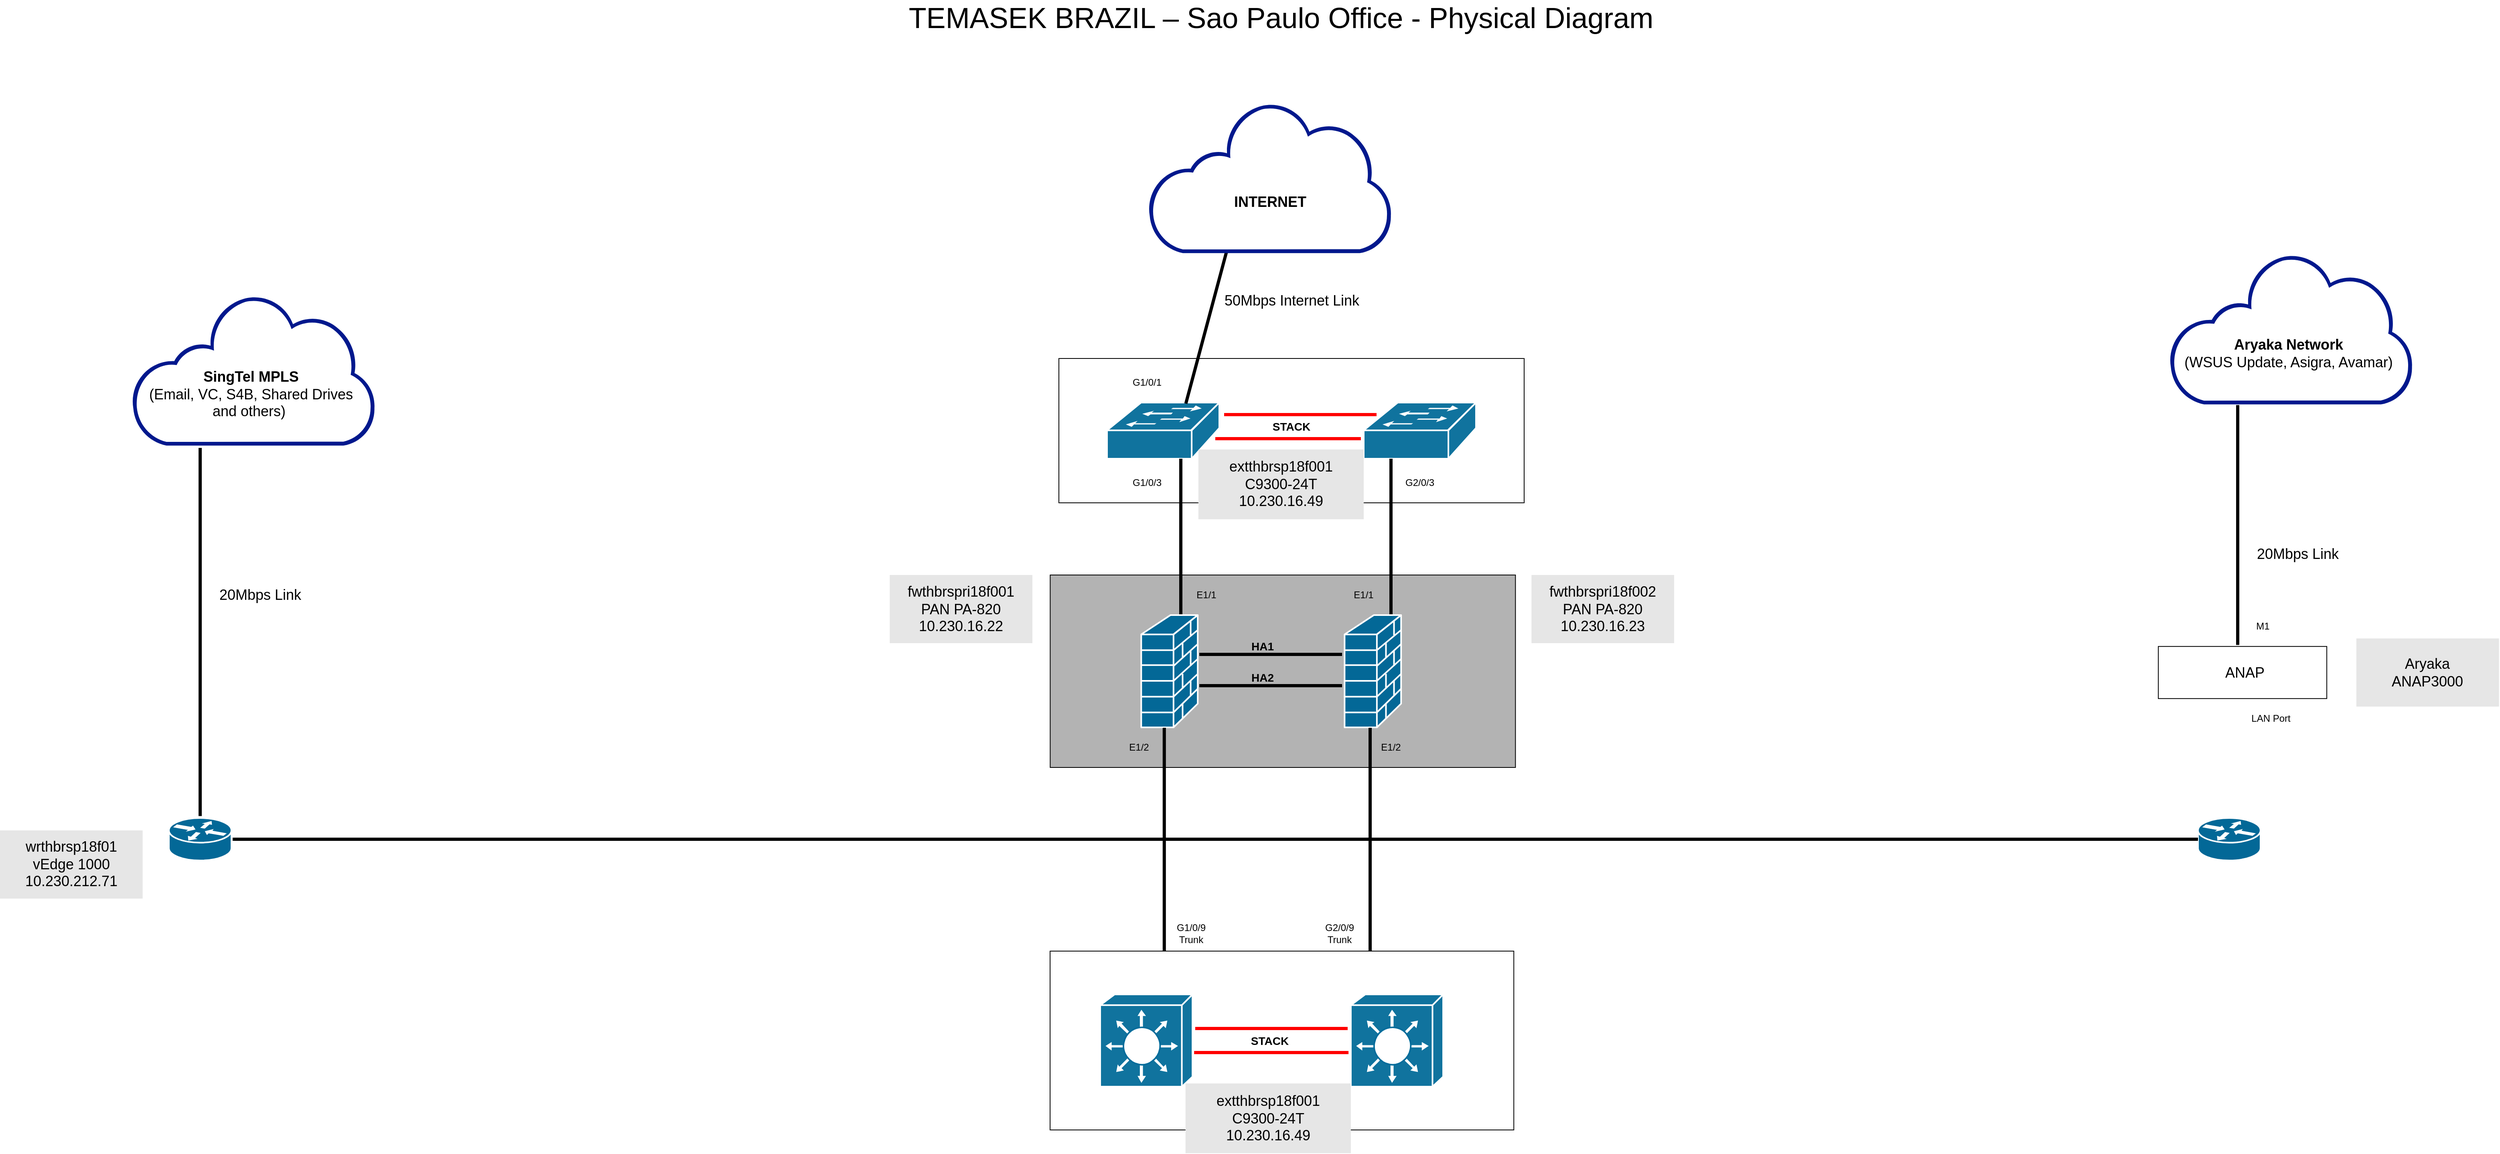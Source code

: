 <mxfile version="21.3.7" type="github">
  <diagram name="Page-1" id="c37626ed-c26b-45fb-9056-f9ebc6bb27b6">
    <mxGraphModel dx="6116" dy="2570" grid="1" gridSize="10" guides="1" tooltips="1" connect="1" arrows="1" fold="1" page="1" pageScale="1" pageWidth="1100" pageHeight="850" background="none" math="0" shadow="0">
      <root>
        <mxCell id="0" />
        <mxCell id="1" style="" parent="0" />
        <mxCell id="vTYYTcCQBsunpqbKioIv-38" value="" style="whiteSpace=wrap;html=1;" vertex="1" parent="1">
          <mxGeometry x="1100.57" y="-30.9" width="210" height="65" as="geometry" />
        </mxCell>
        <mxCell id="zVsSm3GNM5P4r3RZKPwx-50" value="" style="whiteSpace=wrap;html=1;fillColor=#B3B3B3;" parent="1" vertex="1">
          <mxGeometry x="-280.83" y="-120" width="580" height="240" as="geometry" />
        </mxCell>
        <mxCell id="zVsSm3GNM5P4r3RZKPwx-32" value="" style="whiteSpace=wrap;html=1;" parent="1" vertex="1">
          <mxGeometry x="-270" y="-390" width="580" height="180" as="geometry" />
        </mxCell>
        <mxCell id="zVsSm3GNM5P4r3RZKPwx-3" value="" style="shape=mxgraph.cisco.switches.workgroup_switch;html=1;dashed=0;fillColor=#10739E;strokeColor=#ffffff;strokeWidth=2;verticalLabelPosition=bottom;verticalAlign=top;fontFamily=Helvetica;fontSize=36;fontColor=#FFB366" parent="1" vertex="1">
          <mxGeometry x="-210" y="-335" width="140" height="70" as="geometry" />
        </mxCell>
        <mxCell id="zVsSm3GNM5P4r3RZKPwx-8" value="" style="shape=mxgraph.cisco.security.firewall;html=1;pointerEvents=1;dashed=0;fillColor=#036897;strokeColor=#ffffff;strokeWidth=2;verticalLabelPosition=bottom;verticalAlign=top;align=center;outlineConnect=0;" parent="1" vertex="1">
          <mxGeometry x="-167.34" y="-70" width="70.43" height="140" as="geometry" />
        </mxCell>
        <mxCell id="zVsSm3GNM5P4r3RZKPwx-12" value="G1/0/1" style="text;strokeColor=none;align=center;fillColor=none;html=1;verticalAlign=middle;whiteSpace=wrap;rounded=0;" parent="1" vertex="1">
          <mxGeometry x="-190" y="-375" width="60" height="30" as="geometry" />
        </mxCell>
        <mxCell id="zVsSm3GNM5P4r3RZKPwx-13" value="G1/0/3" style="text;strokeColor=none;align=center;fillColor=none;html=1;verticalAlign=middle;whiteSpace=wrap;rounded=0;" parent="1" vertex="1">
          <mxGeometry x="-190" y="-250" width="60" height="30" as="geometry" />
        </mxCell>
        <mxCell id="zVsSm3GNM5P4r3RZKPwx-19" value="G2/0/3" style="text;strokeColor=none;align=center;fillColor=none;html=1;verticalAlign=middle;whiteSpace=wrap;rounded=0;" parent="1" vertex="1">
          <mxGeometry x="150" y="-250" width="60" height="30" as="geometry" />
        </mxCell>
        <mxCell id="zVsSm3GNM5P4r3RZKPwx-24" value="" style="line;html=1;strokeColor=#FF0000;fillColor=#FF0000;" parent="1" vertex="1">
          <mxGeometry x="-75" y="-295" width="181.45" height="10" as="geometry" />
        </mxCell>
        <mxCell id="zVsSm3GNM5P4r3RZKPwx-26" value="" style="shape=mxgraph.cisco.switches.workgroup_switch;html=1;dashed=0;fillColor=#10739E;strokeColor=#ffffff;strokeWidth=2;verticalLabelPosition=bottom;verticalAlign=top;fontFamily=Helvetica;fontSize=36;fontColor=#FFB366" parent="1" vertex="1">
          <mxGeometry x="110" y="-335" width="140" height="70" as="geometry" />
        </mxCell>
        <mxCell id="zVsSm3GNM5P4r3RZKPwx-27" value="" style="line;html=1;strokeColor=#FF0000;fillColor=#FF0000;" parent="1" vertex="1">
          <mxGeometry x="-64" y="-325" width="190" height="10" as="geometry" />
        </mxCell>
        <mxCell id="zVsSm3GNM5P4r3RZKPwx-28" value="&lt;b&gt;&lt;font style=&quot;font-size: 14px;&quot;&gt;STACK&lt;/font&gt;&lt;/b&gt;" style="text;strokeColor=none;align=center;fillColor=none;html=1;verticalAlign=middle;whiteSpace=wrap;rounded=0;" parent="1" vertex="1">
          <mxGeometry x="-10" y="-320" width="60" height="30" as="geometry" />
        </mxCell>
        <mxCell id="zVsSm3GNM5P4r3RZKPwx-29" value="&lt;font style=&quot;font-size: 36px;&quot;&gt;TEMASEK BRAZIL – Sao Paulo Office - Physical Diagram&lt;/font&gt;" style="text;strokeColor=none;align=center;fillColor=none;html=1;verticalAlign=middle;whiteSpace=wrap;rounded=0;" parent="1" vertex="1">
          <mxGeometry x="-498.05" y="-830" width="1010" height="30" as="geometry" />
        </mxCell>
        <mxCell id="zVsSm3GNM5P4r3RZKPwx-46" value="" style="line;html=1;strokeColor=#000000;fillColor=#FF0000;rotation=-75;" parent="1" vertex="1">
          <mxGeometry x="-185.08" y="-434.34" width="197.91" height="10" as="geometry" />
        </mxCell>
        <mxCell id="zVsSm3GNM5P4r3RZKPwx-42" value="" style="line;html=1;strokeColor=#000000;fillColor=#FF0000;rotation=-90;" parent="1" vertex="1">
          <mxGeometry x="46" y="-172" width="196" height="10" as="geometry" />
        </mxCell>
        <mxCell id="zVsSm3GNM5P4r3RZKPwx-43" value="&lt;font style=&quot;font-size: 18px;&quot;&gt;extthbrsp18f001&lt;br&gt;C9300-24T&lt;br&gt;10.230.16.49&lt;/font&gt;" style="text;strokeColor=none;align=center;fillColor=#E6E6E6;html=1;verticalAlign=middle;whiteSpace=wrap;rounded=0;" parent="1" vertex="1">
          <mxGeometry x="-96.11" y="-276.5" width="206.11" height="87" as="geometry" />
        </mxCell>
        <mxCell id="zVsSm3GNM5P4r3RZKPwx-52" value="" style="shape=mxgraph.cisco.security.firewall;html=1;pointerEvents=1;dashed=0;fillColor=#036897;strokeColor=#ffffff;strokeWidth=2;verticalLabelPosition=bottom;verticalAlign=top;align=center;outlineConnect=0;" parent="1" vertex="1">
          <mxGeometry x="86.17" y="-70" width="70.43" height="140" as="geometry" />
        </mxCell>
        <mxCell id="zVsSm3GNM5P4r3RZKPwx-53" value="" style="line;html=1;strokeColor=#000000;fillColor=#FF0000;rotation=-90;" parent="1" vertex="1">
          <mxGeometry x="-215" y="-173" width="194" height="10" as="geometry" />
        </mxCell>
        <mxCell id="zVsSm3GNM5P4r3RZKPwx-55" value="&lt;font style=&quot;font-size: 18px;&quot;&gt;fwthbrspri18f002&lt;br&gt;PAN PA-820&lt;br&gt;10.230.16.23&lt;/font&gt;" style="text;strokeColor=none;align=center;fillColor=#E6E6E6;html=1;verticalAlign=middle;whiteSpace=wrap;rounded=0;" parent="1" vertex="1">
          <mxGeometry x="319.17" y="-120" width="177.83" height="85" as="geometry" />
        </mxCell>
        <mxCell id="zVsSm3GNM5P4r3RZKPwx-56" value="&lt;font style=&quot;font-size: 18px;&quot;&gt;fwthbrspri18f001&lt;br&gt;PAN PA-820&lt;br&gt;10.230.16.22&lt;/font&gt;" style="text;strokeColor=none;align=center;fillColor=#E6E6E6;html=1;verticalAlign=middle;whiteSpace=wrap;rounded=0;" parent="1" vertex="1">
          <mxGeometry x="-480.83" y="-120" width="177.83" height="85" as="geometry" />
        </mxCell>
        <mxCell id="vTYYTcCQBsunpqbKioIv-1" value="&lt;font style=&quot;font-size: 18px;&quot;&gt;50Mbps Internet Link&lt;/font&gt;" style="text;strokeColor=none;align=center;fillColor=none;html=1;verticalAlign=middle;whiteSpace=wrap;rounded=0;" vertex="1" parent="1">
          <mxGeometry x="-78.41" y="-477" width="197.17" height="30" as="geometry" />
        </mxCell>
        <mxCell id="vTYYTcCQBsunpqbKioIv-4" value="E1/1" style="text;strokeColor=none;align=center;fillColor=none;html=1;verticalAlign=middle;whiteSpace=wrap;rounded=0;" vertex="1" parent="1">
          <mxGeometry x="-116.12" y="-110" width="60" height="30" as="geometry" />
        </mxCell>
        <mxCell id="vTYYTcCQBsunpqbKioIv-5" value="E1/2" style="text;strokeColor=none;align=center;fillColor=none;html=1;verticalAlign=middle;whiteSpace=wrap;rounded=0;" vertex="1" parent="1">
          <mxGeometry x="-200" y="80" width="60" height="30" as="geometry" />
        </mxCell>
        <mxCell id="vTYYTcCQBsunpqbKioIv-8" value="E1/1" style="text;strokeColor=none;align=center;fillColor=none;html=1;verticalAlign=middle;whiteSpace=wrap;rounded=0;" vertex="1" parent="1">
          <mxGeometry x="80.0" y="-110" width="60" height="30" as="geometry" />
        </mxCell>
        <mxCell id="vTYYTcCQBsunpqbKioIv-9" value="E1/2" style="text;strokeColor=none;align=center;fillColor=none;html=1;verticalAlign=middle;whiteSpace=wrap;rounded=0;" vertex="1" parent="1">
          <mxGeometry x="114.0" y="80" width="60" height="30" as="geometry" />
        </mxCell>
        <mxCell id="vTYYTcCQBsunpqbKioIv-10" value="" style="line;html=1;strokeColor=#000000;fillColor=#FF0000;rotation=-180;" vertex="1" parent="1">
          <mxGeometry x="-94.91" y="-26" width="177.92" height="10" as="geometry" />
        </mxCell>
        <mxCell id="vTYYTcCQBsunpqbKioIv-11" value="" style="line;html=1;strokeColor=#000000;fillColor=#FF0000;rotation=-180;" vertex="1" parent="1">
          <mxGeometry x="-94.91" y="13" width="177.92" height="10" as="geometry" />
        </mxCell>
        <mxCell id="vTYYTcCQBsunpqbKioIv-12" value="&lt;b&gt;&lt;font style=&quot;font-size: 14px;&quot;&gt;HA1&lt;/font&gt;&lt;/b&gt;" style="text;strokeColor=none;align=center;fillColor=none;html=1;verticalAlign=middle;whiteSpace=wrap;rounded=0;" vertex="1" parent="1">
          <mxGeometry x="-46.41" y="-46" width="60" height="30" as="geometry" />
        </mxCell>
        <mxCell id="vTYYTcCQBsunpqbKioIv-13" value="&lt;b&gt;&lt;font style=&quot;font-size: 14px;&quot;&gt;HA2&lt;/font&gt;&lt;/b&gt;" style="text;strokeColor=none;align=center;fillColor=none;html=1;verticalAlign=middle;whiteSpace=wrap;rounded=0;" vertex="1" parent="1">
          <mxGeometry x="-46.41" y="-7" width="60" height="30" as="geometry" />
        </mxCell>
        <mxCell id="vTYYTcCQBsunpqbKioIv-14" value="&lt;font style=&quot;font-size: 18px;&quot;&gt;&lt;b&gt;INTERNET&lt;/b&gt;&lt;/font&gt;" style="text;strokeColor=none;align=center;fillColor=none;html=1;verticalAlign=middle;whiteSpace=wrap;rounded=0;" vertex="1" parent="1">
          <mxGeometry x="-104.53" y="-600" width="197.17" height="30" as="geometry" />
        </mxCell>
        <mxCell id="vTYYTcCQBsunpqbKioIv-16" value="" style="whiteSpace=wrap;html=1;" vertex="1" parent="1">
          <mxGeometry x="-280.96" y="349" width="578.08" height="223" as="geometry" />
        </mxCell>
        <mxCell id="vTYYTcCQBsunpqbKioIv-17" value="" style="line;html=1;strokeColor=#000000;fillColor=#FF0000;rotation=-90;" vertex="1" parent="1">
          <mxGeometry x="-277.63" y="204.52" width="278.03" height="10" as="geometry" />
        </mxCell>
        <mxCell id="vTYYTcCQBsunpqbKioIv-22" value="" style="shape=mxgraph.cisco.switches.layer_3_switch;html=1;dashed=0;fillColor=#10739E;strokeColor=#ffffff;strokeWidth=2;verticalLabelPosition=bottom;verticalAlign=top;fontFamily=Helvetica;fontSize=36;fontColor=#FFB366" vertex="1" parent="1">
          <mxGeometry x="-218.5" y="403" width="115.08" height="115" as="geometry" />
        </mxCell>
        <mxCell id="vTYYTcCQBsunpqbKioIv-23" value="" style="shape=mxgraph.cisco.switches.layer_3_switch;html=1;dashed=0;fillColor=#10739E;strokeColor=#ffffff;strokeWidth=2;verticalLabelPosition=bottom;verticalAlign=top;fontFamily=Helvetica;fontSize=36;fontColor=#FFB366" vertex="1" parent="1">
          <mxGeometry x="93.96" y="403" width="115.08" height="115" as="geometry" />
        </mxCell>
        <mxCell id="vTYYTcCQBsunpqbKioIv-24" value="" style="line;html=1;strokeColor=#FF0000;fillColor=#FF0000;" vertex="1" parent="1">
          <mxGeometry x="-101.42" y="470.5" width="192.46" height="10" as="geometry" />
        </mxCell>
        <mxCell id="vTYYTcCQBsunpqbKioIv-25" value="" style="line;html=1;strokeColor=#FF0000;fillColor=#FF0000;" vertex="1" parent="1">
          <mxGeometry x="-100.03" y="440.5" width="190" height="10" as="geometry" />
        </mxCell>
        <mxCell id="vTYYTcCQBsunpqbKioIv-26" value="&lt;b&gt;&lt;font style=&quot;font-size: 14px;&quot;&gt;STACK&lt;/font&gt;&lt;/b&gt;" style="text;strokeColor=none;align=center;fillColor=none;html=1;verticalAlign=middle;whiteSpace=wrap;rounded=0;" vertex="1" parent="1">
          <mxGeometry x="-37.19" y="445.5" width="60" height="30" as="geometry" />
        </mxCell>
        <mxCell id="vTYYTcCQBsunpqbKioIv-27" value="G1/0/9&lt;br&gt;Trunk" style="text;strokeColor=none;align=center;fillColor=none;html=1;verticalAlign=middle;whiteSpace=wrap;rounded=0;" vertex="1" parent="1">
          <mxGeometry x="-135" y="312" width="60" height="30" as="geometry" />
        </mxCell>
        <mxCell id="vTYYTcCQBsunpqbKioIv-29" value="" style="line;html=1;strokeColor=#000000;fillColor=#FF0000;rotation=-90;" vertex="1" parent="1">
          <mxGeometry x="-21" y="204.52" width="278.03" height="10" as="geometry" />
        </mxCell>
        <mxCell id="vTYYTcCQBsunpqbKioIv-30" value="G2/0/9&lt;br&gt;Trunk" style="text;strokeColor=none;align=center;fillColor=none;html=1;verticalAlign=middle;whiteSpace=wrap;rounded=0;" vertex="1" parent="1">
          <mxGeometry x="50" y="312" width="60" height="30" as="geometry" />
        </mxCell>
        <mxCell id="vTYYTcCQBsunpqbKioIv-32" value="&lt;font style=&quot;font-size: 18px;&quot;&gt;extthbrsp18f001&lt;br&gt;C9300-24T&lt;br&gt;10.230.16.49&lt;/font&gt;" style="text;strokeColor=none;align=center;fillColor=#E6E6E6;html=1;verticalAlign=middle;whiteSpace=wrap;rounded=0;" vertex="1" parent="1">
          <mxGeometry x="-112.15" y="514" width="206.11" height="87" as="geometry" />
        </mxCell>
        <mxCell id="vTYYTcCQBsunpqbKioIv-33" value="" style="sketch=0;aspect=fixed;pointerEvents=1;shadow=0;dashed=0;html=1;strokeColor=none;labelPosition=center;verticalLabelPosition=bottom;verticalAlign=top;align=center;fillColor=#00188D;shape=mxgraph.mscae.enterprise.internet_hollow" vertex="1" parent="1">
          <mxGeometry x="1113.66" y="-521.4" width="304.19" height="188.6" as="geometry" />
        </mxCell>
        <mxCell id="vTYYTcCQBsunpqbKioIv-34" value="&lt;font style=&quot;font-size: 18px;&quot;&gt;&lt;b&gt;Aryaka Network&lt;/b&gt;&lt;br&gt;(WSUS Update, Asigra, Avamar)&lt;br&gt;&lt;/font&gt;" style="text;strokeColor=none;align=center;fillColor=none;html=1;verticalAlign=middle;whiteSpace=wrap;rounded=0;" vertex="1" parent="1">
          <mxGeometry x="1117.66" y="-411.4" width="290" height="30" as="geometry" />
        </mxCell>
        <mxCell id="vTYYTcCQBsunpqbKioIv-35" value="" style="sketch=0;aspect=fixed;pointerEvents=1;shadow=0;dashed=0;html=1;strokeColor=none;labelPosition=center;verticalLabelPosition=bottom;verticalAlign=top;align=center;fillColor=#00188D;shape=mxgraph.mscae.enterprise.internet_hollow" vertex="1" parent="1">
          <mxGeometry x="-159.28" y="-710" width="304.19" height="188.6" as="geometry" />
        </mxCell>
        <mxCell id="vTYYTcCQBsunpqbKioIv-37" value="&lt;font style=&quot;font-size: 18px;&quot;&gt;ANAP&lt;/font&gt;" style="text;strokeColor=none;align=center;fillColor=none;html=1;verticalAlign=middle;whiteSpace=wrap;rounded=0;shadow=1;" vertex="1" parent="1">
          <mxGeometry x="1110.08" y="-13.4" width="197.17" height="30" as="geometry" />
        </mxCell>
        <mxCell id="vTYYTcCQBsunpqbKioIv-40" value="" style="line;html=1;strokeColor=#000000;fillColor=#FF0000;rotation=-90;" vertex="1" parent="1">
          <mxGeometry x="1050" y="-187.31" width="299.06" height="10" as="geometry" />
        </mxCell>
        <mxCell id="vTYYTcCQBsunpqbKioIv-41" value="&lt;font style=&quot;font-size: 18px;&quot;&gt;20Mbps Link&lt;/font&gt;" style="text;strokeColor=none;align=center;fillColor=none;html=1;verticalAlign=middle;whiteSpace=wrap;rounded=0;" vertex="1" parent="1">
          <mxGeometry x="1210.57" y="-161.4" width="127.17" height="30" as="geometry" />
        </mxCell>
        <mxCell id="vTYYTcCQBsunpqbKioIv-43" value="M1" style="text;strokeColor=none;align=center;fillColor=none;html=1;verticalAlign=middle;whiteSpace=wrap;rounded=0;" vertex="1" parent="1">
          <mxGeometry x="1200.57" y="-70.9" width="60" height="30" as="geometry" />
        </mxCell>
        <mxCell id="vTYYTcCQBsunpqbKioIv-44" value="LAN Port" style="text;strokeColor=none;align=center;fillColor=none;html=1;verticalAlign=middle;whiteSpace=wrap;rounded=0;" vertex="1" parent="1">
          <mxGeometry x="1210.57" y="44.1" width="60" height="30" as="geometry" />
        </mxCell>
        <mxCell id="vTYYTcCQBsunpqbKioIv-45" value="&lt;font style=&quot;font-size: 18px;&quot;&gt;Aryaka &lt;br&gt;ANAP3000&lt;/font&gt;" style="text;strokeColor=none;align=center;fillColor=#E6E6E6;html=1;verticalAlign=middle;whiteSpace=wrap;rounded=0;" vertex="1" parent="1">
          <mxGeometry x="1347.44" y="-40.9" width="177.83" height="85" as="geometry" />
        </mxCell>
        <mxCell id="vTYYTcCQBsunpqbKioIv-47" value="" style="sketch=0;aspect=fixed;pointerEvents=1;shadow=0;dashed=0;html=1;strokeColor=none;labelPosition=center;verticalLabelPosition=bottom;verticalAlign=top;align=center;fillColor=#00188D;shape=mxgraph.mscae.enterprise.internet_hollow" vertex="1" parent="1">
          <mxGeometry x="-1426.34" y="-470" width="304.19" height="188.6" as="geometry" />
        </mxCell>
        <mxCell id="vTYYTcCQBsunpqbKioIv-48" value="&lt;font style=&quot;font-size: 18px;&quot;&gt;&lt;b&gt;SingTel MPLS &lt;/b&gt;&lt;br&gt;(Email, VC, S4B, Shared Drives &lt;br&gt;and others)&amp;nbsp;&lt;br&gt;&lt;/font&gt;" style="text;strokeColor=none;align=center;fillColor=none;html=1;verticalAlign=middle;whiteSpace=wrap;rounded=0;" vertex="1" parent="1">
          <mxGeometry x="-1422.34" y="-360" width="290" height="30" as="geometry" />
        </mxCell>
        <mxCell id="vTYYTcCQBsunpqbKioIv-50" value="" style="line;html=1;strokeColor=#000000;fillColor=#FF0000;rotation=-90;" vertex="1" parent="1">
          <mxGeometry x="-1570" y="-53.91" width="459.06" height="10" as="geometry" />
        </mxCell>
        <mxCell id="vTYYTcCQBsunpqbKioIv-51" value="&lt;font style=&quot;font-size: 18px;&quot;&gt;20Mbps Link&lt;/font&gt;" style="text;strokeColor=none;align=center;fillColor=none;html=1;verticalAlign=middle;whiteSpace=wrap;rounded=0;" vertex="1" parent="1">
          <mxGeometry x="-1329.43" y="-110" width="127.17" height="30" as="geometry" />
        </mxCell>
        <mxCell id="vTYYTcCQBsunpqbKioIv-58" value="" style="shape=mxgraph.cisco.routers.router;html=1;pointerEvents=1;dashed=0;fillColor=#036897;strokeColor=#ffffff;strokeWidth=2;verticalLabelPosition=bottom;verticalAlign=top;align=center;outlineConnect=0;" vertex="1" parent="1">
          <mxGeometry x="-1379.47" y="183.02" width="78" height="53" as="geometry" />
        </mxCell>
        <mxCell id="vTYYTcCQBsunpqbKioIv-59" value="" style="shape=mxgraph.cisco.routers.router;html=1;pointerEvents=1;dashed=0;fillColor=#036897;strokeColor=#ffffff;strokeWidth=2;verticalLabelPosition=bottom;verticalAlign=top;align=center;outlineConnect=0;" vertex="1" parent="1">
          <mxGeometry x="1150.0" y="183.02" width="78" height="53" as="geometry" />
        </mxCell>
        <mxCell id="vTYYTcCQBsunpqbKioIv-60" value="&lt;font style=&quot;font-size: 18px;&quot;&gt;wrthbrsp18f01&lt;br&gt;vEdge 1000 &lt;br&gt;10.230.212.71&lt;/font&gt;" style="text;strokeColor=none;align=center;fillColor=#E6E6E6;html=1;verticalAlign=middle;whiteSpace=wrap;rounded=0;" vertex="1" parent="1">
          <mxGeometry x="-1590" y="198.52" width="177.83" height="85" as="geometry" />
        </mxCell>
        <mxCell id="vTYYTcCQBsunpqbKioIv-62" value="" style="line;html=1;strokeColor=#000000;fillColor=#FF0000;rotation=0;" vertex="1" parent="1">
          <mxGeometry x="-1300" y="204.52" width="2450" height="10" as="geometry" />
        </mxCell>
      </root>
    </mxGraphModel>
  </diagram>
</mxfile>
